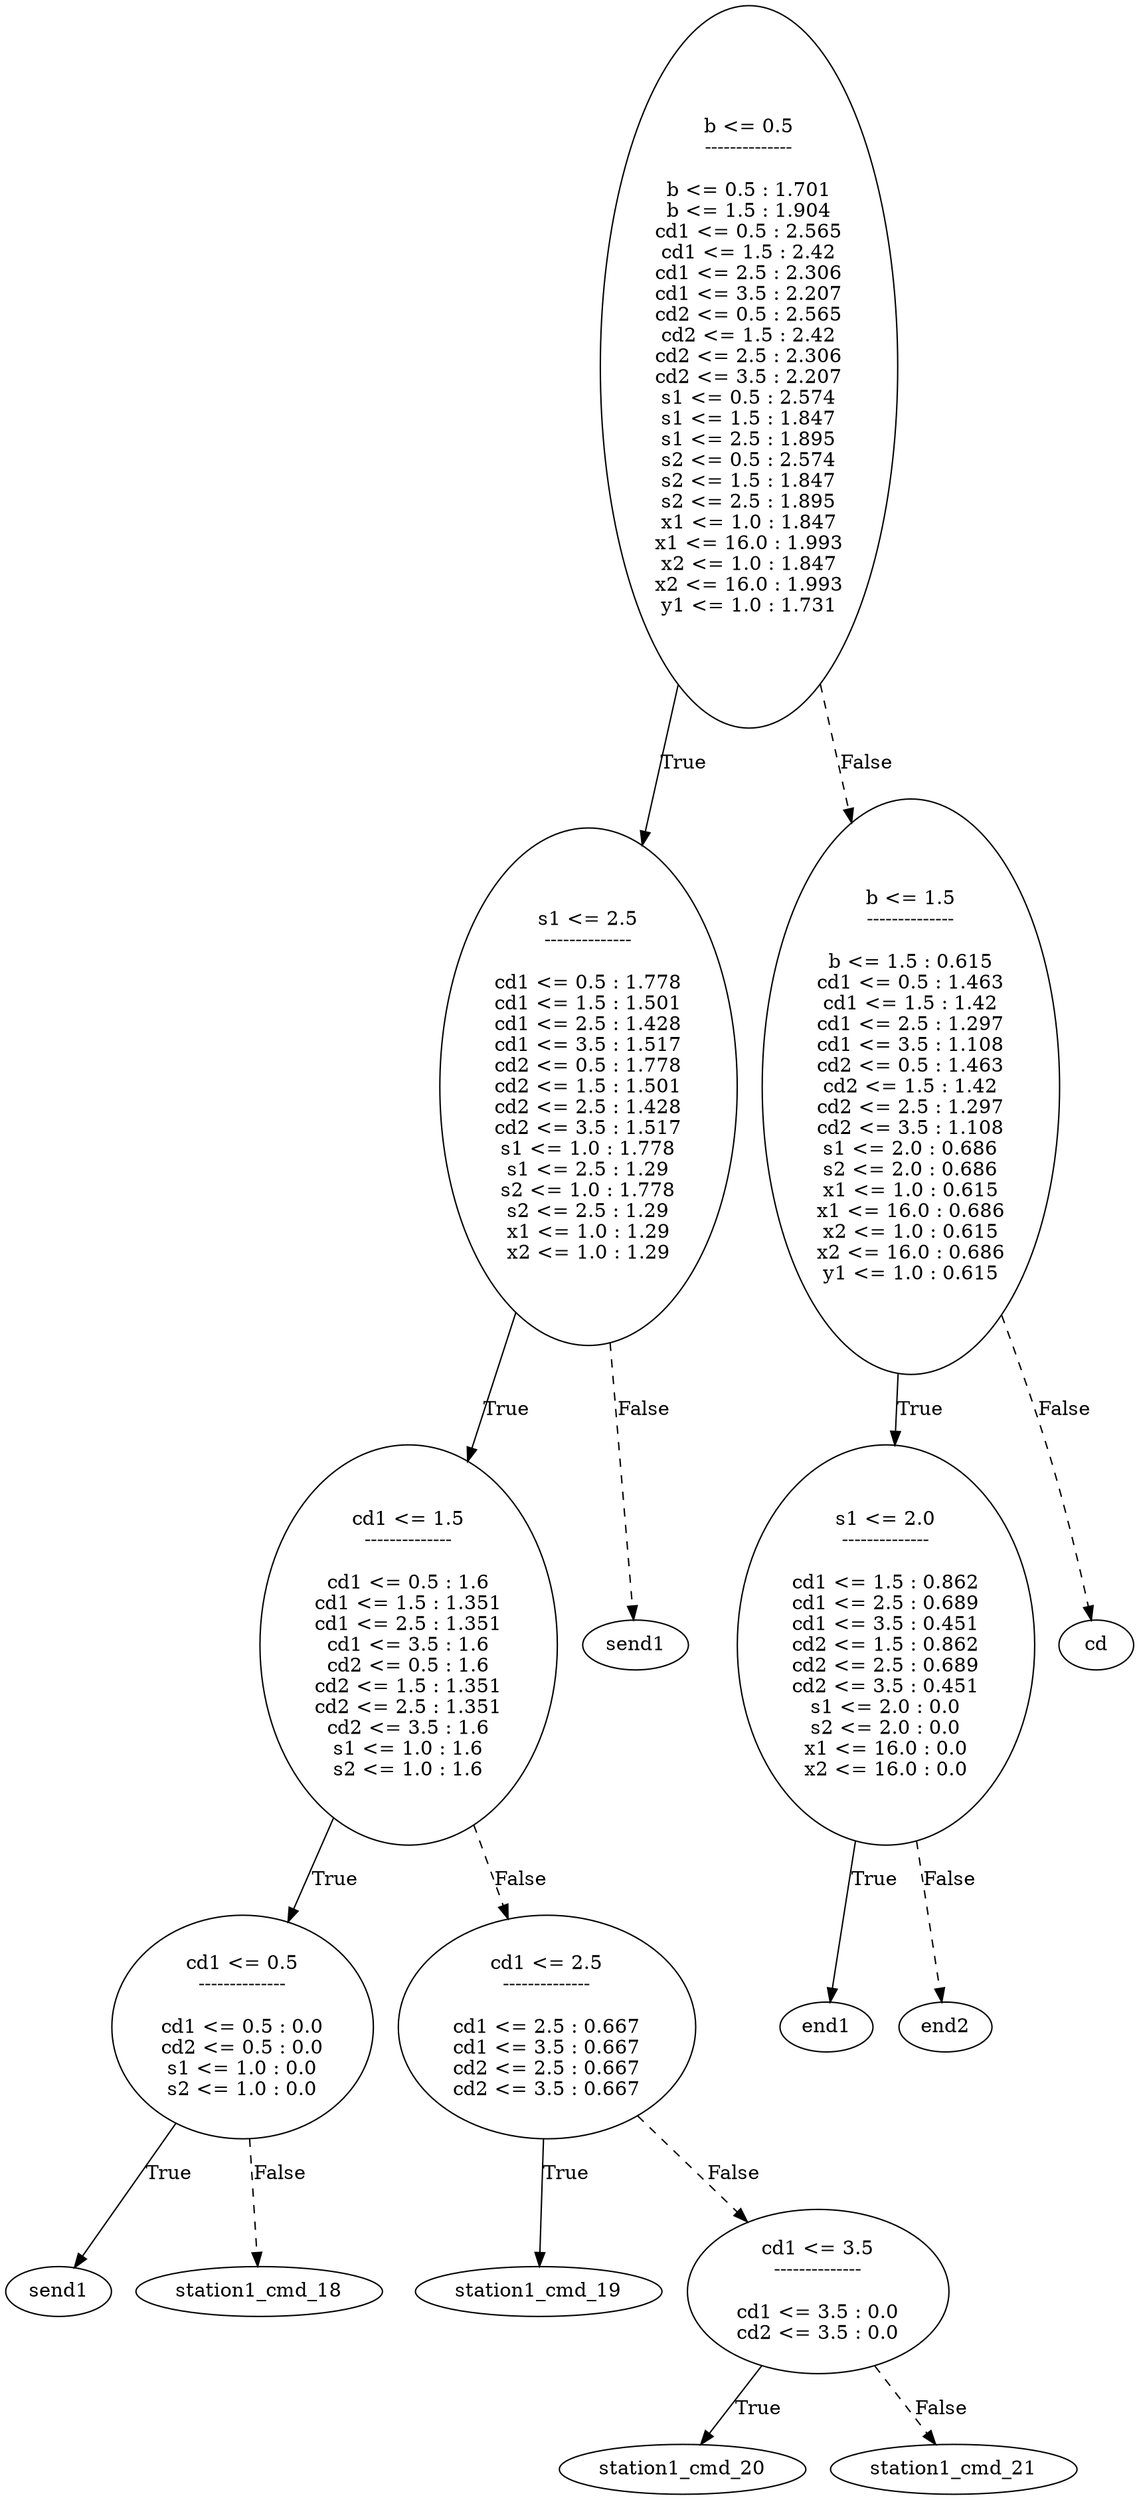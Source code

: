 digraph {
0 [label="b <= 0.5
--------------

b <= 0.5 : 1.701
b <= 1.5 : 1.904
cd1 <= 0.5 : 2.565
cd1 <= 1.5 : 2.42
cd1 <= 2.5 : 2.306
cd1 <= 3.5 : 2.207
cd2 <= 0.5 : 2.565
cd2 <= 1.5 : 2.42
cd2 <= 2.5 : 2.306
cd2 <= 3.5 : 2.207
s1 <= 0.5 : 2.574
s1 <= 1.5 : 1.847
s1 <= 2.5 : 1.895
s2 <= 0.5 : 2.574
s2 <= 1.5 : 1.847
s2 <= 2.5 : 1.895
x1 <= 1.0 : 1.847
x1 <= 16.0 : 1.993
x2 <= 1.0 : 1.847
x2 <= 16.0 : 1.993
y1 <= 1.0 : 1.731"];
1 [label="s1 <= 2.5
--------------

cd1 <= 0.5 : 1.778
cd1 <= 1.5 : 1.501
cd1 <= 2.5 : 1.428
cd1 <= 3.5 : 1.517
cd2 <= 0.5 : 1.778
cd2 <= 1.5 : 1.501
cd2 <= 2.5 : 1.428
cd2 <= 3.5 : 1.517
s1 <= 1.0 : 1.778
s1 <= 2.5 : 1.29
s2 <= 1.0 : 1.778
s2 <= 2.5 : 1.29
x1 <= 1.0 : 1.29
x2 <= 1.0 : 1.29"];
2 [label="cd1 <= 1.5
--------------

cd1 <= 0.5 : 1.6
cd1 <= 1.5 : 1.351
cd1 <= 2.5 : 1.351
cd1 <= 3.5 : 1.6
cd2 <= 0.5 : 1.6
cd2 <= 1.5 : 1.351
cd2 <= 2.5 : 1.351
cd2 <= 3.5 : 1.6
s1 <= 1.0 : 1.6
s2 <= 1.0 : 1.6"];
3 [label="cd1 <= 0.5
--------------

cd1 <= 0.5 : 0.0
cd2 <= 0.5 : 0.0
s1 <= 1.0 : 0.0
s2 <= 1.0 : 0.0"];
4 [label="send1"];
3 -> 4 [label="True"];
5 [label="station1_cmd_18"];
3 -> 5 [style="dashed", label="False"];
2 -> 3 [label="True"];
6 [label="cd1 <= 2.5
--------------

cd1 <= 2.5 : 0.667
cd1 <= 3.5 : 0.667
cd2 <= 2.5 : 0.667
cd2 <= 3.5 : 0.667"];
7 [label="station1_cmd_19"];
6 -> 7 [label="True"];
8 [label="cd1 <= 3.5
--------------

cd1 <= 3.5 : 0.0
cd2 <= 3.5 : 0.0"];
9 [label="station1_cmd_20"];
8 -> 9 [label="True"];
10 [label="station1_cmd_21"];
8 -> 10 [style="dashed", label="False"];
6 -> 8 [style="dashed", label="False"];
2 -> 6 [style="dashed", label="False"];
1 -> 2 [label="True"];
11 [label="send1"];
1 -> 11 [style="dashed", label="False"];
0 -> 1 [label="True"];
12 [label="b <= 1.5
--------------

b <= 1.5 : 0.615
cd1 <= 0.5 : 1.463
cd1 <= 1.5 : 1.42
cd1 <= 2.5 : 1.297
cd1 <= 3.5 : 1.108
cd2 <= 0.5 : 1.463
cd2 <= 1.5 : 1.42
cd2 <= 2.5 : 1.297
cd2 <= 3.5 : 1.108
s1 <= 2.0 : 0.686
s2 <= 2.0 : 0.686
x1 <= 1.0 : 0.615
x1 <= 16.0 : 0.686
x2 <= 1.0 : 0.615
x2 <= 16.0 : 0.686
y1 <= 1.0 : 0.615"];
13 [label="s1 <= 2.0
--------------

cd1 <= 1.5 : 0.862
cd1 <= 2.5 : 0.689
cd1 <= 3.5 : 0.451
cd2 <= 1.5 : 0.862
cd2 <= 2.5 : 0.689
cd2 <= 3.5 : 0.451
s1 <= 2.0 : 0.0
s2 <= 2.0 : 0.0
x1 <= 16.0 : 0.0
x2 <= 16.0 : 0.0"];
14 [label="end1"];
13 -> 14 [label="True"];
15 [label="end2"];
13 -> 15 [style="dashed", label="False"];
12 -> 13 [label="True"];
16 [label="cd"];
12 -> 16 [style="dashed", label="False"];
0 -> 12 [style="dashed", label="False"];

}